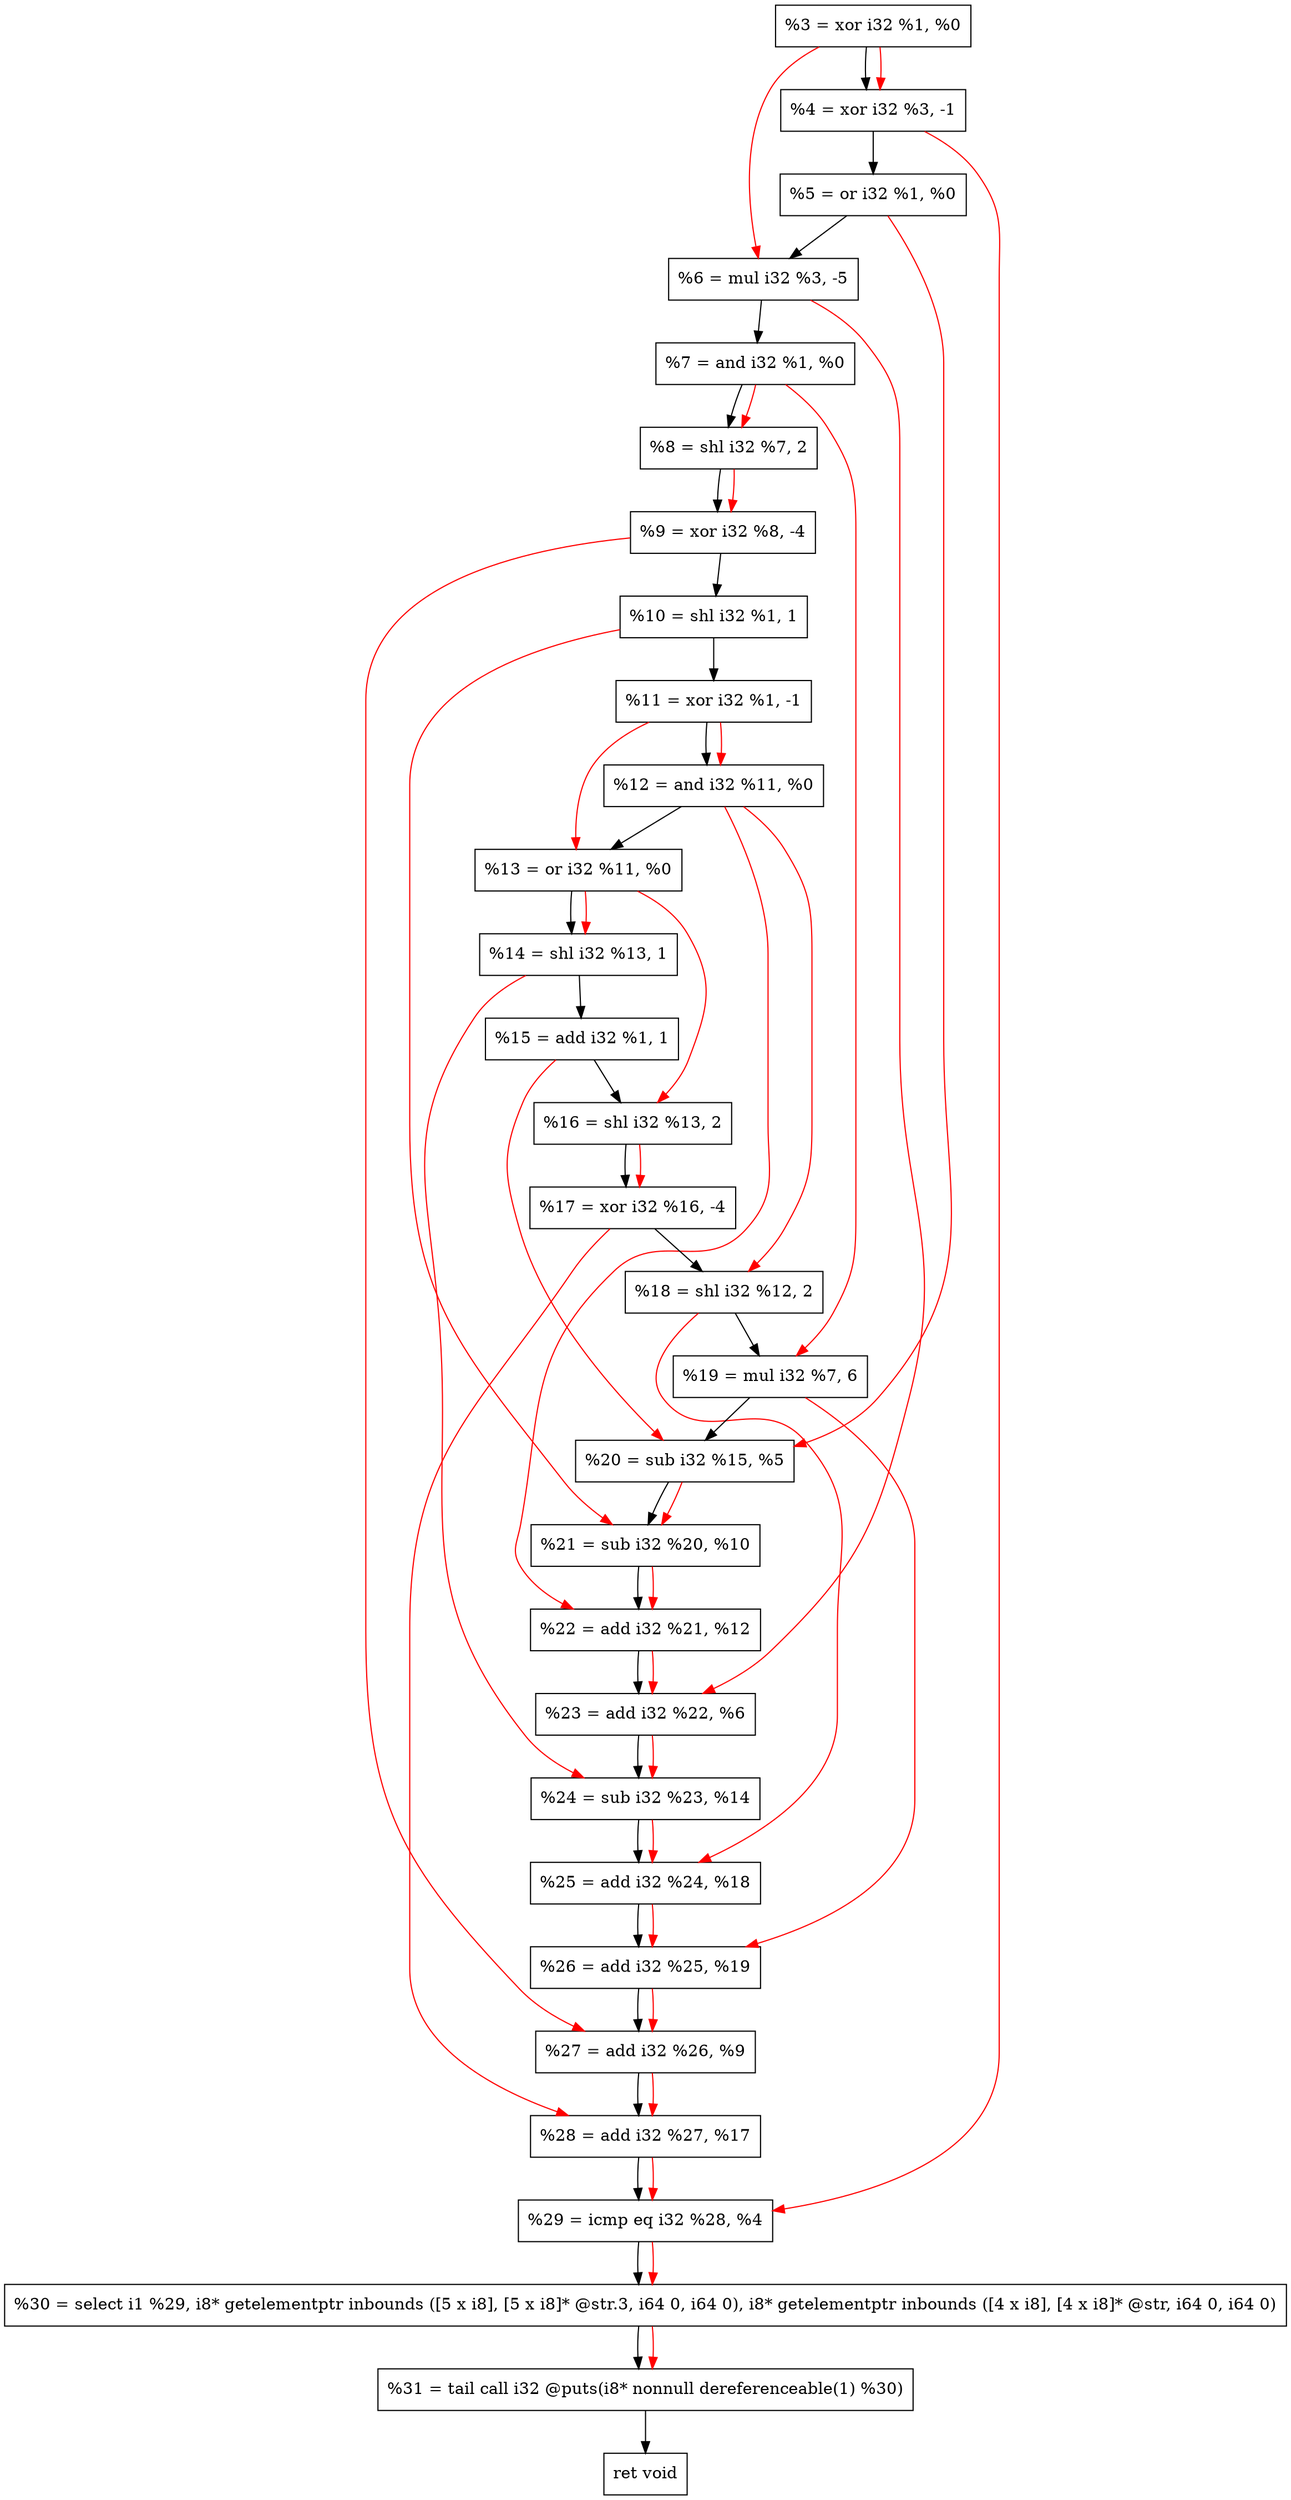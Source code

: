digraph "DFG for'crackme' function" {
	Node0xe745d0[shape=record, label="  %3 = xor i32 %1, %0"];
	Node0xe74c80[shape=record, label="  %4 = xor i32 %3, -1"];
	Node0xe74d40[shape=record, label="  %5 = or i32 %1, %0"];
	Node0xe74db0[shape=record, label="  %6 = mul i32 %3, -5"];
	Node0xe74e20[shape=record, label="  %7 = and i32 %1, %0"];
	Node0xe74ec0[shape=record, label="  %8 = shl i32 %7, 2"];
	Node0xe74f60[shape=record, label="  %9 = xor i32 %8, -4"];
	Node0xe75000[shape=record, label="  %10 = shl i32 %1, 1"];
	Node0xe75070[shape=record, label="  %11 = xor i32 %1, -1"];
	Node0xe750e0[shape=record, label="  %12 = and i32 %11, %0"];
	Node0xe75150[shape=record, label="  %13 = or i32 %11, %0"];
	Node0xe751c0[shape=record, label="  %14 = shl i32 %13, 1"];
	Node0xe75230[shape=record, label="  %15 = add i32 %1, 1"];
	Node0xe752a0[shape=record, label="  %16 = shl i32 %13, 2"];
	Node0xe75310[shape=record, label="  %17 = xor i32 %16, -4"];
	Node0xe75380[shape=record, label="  %18 = shl i32 %12, 2"];
	Node0xe75420[shape=record, label="  %19 = mul i32 %7, 6"];
	Node0xe75490[shape=record, label="  %20 = sub i32 %15, %5"];
	Node0xe75500[shape=record, label="  %21 = sub i32 %20, %10"];
	Node0xe75570[shape=record, label="  %22 = add i32 %21, %12"];
	Node0xe755e0[shape=record, label="  %23 = add i32 %22, %6"];
	Node0xe75650[shape=record, label="  %24 = sub i32 %23, %14"];
	Node0xe756c0[shape=record, label="  %25 = add i32 %24, %18"];
	Node0xe75730[shape=record, label="  %26 = add i32 %25, %19"];
	Node0xe757a0[shape=record, label="  %27 = add i32 %26, %9"];
	Node0xe75810[shape=record, label="  %28 = add i32 %27, %17"];
	Node0xe75880[shape=record, label="  %29 = icmp eq i32 %28, %4"];
	Node0xe15268[shape=record, label="  %30 = select i1 %29, i8* getelementptr inbounds ([5 x i8], [5 x i8]* @str.3, i64 0, i64 0), i8* getelementptr inbounds ([4 x i8], [4 x i8]* @str, i64 0, i64 0)"];
	Node0xe75d20[shape=record, label="  %31 = tail call i32 @puts(i8* nonnull dereferenceable(1) %30)"];
	Node0xe75d70[shape=record, label="  ret void"];
	Node0xe745d0 -> Node0xe74c80;
	Node0xe74c80 -> Node0xe74d40;
	Node0xe74d40 -> Node0xe74db0;
	Node0xe74db0 -> Node0xe74e20;
	Node0xe74e20 -> Node0xe74ec0;
	Node0xe74ec0 -> Node0xe74f60;
	Node0xe74f60 -> Node0xe75000;
	Node0xe75000 -> Node0xe75070;
	Node0xe75070 -> Node0xe750e0;
	Node0xe750e0 -> Node0xe75150;
	Node0xe75150 -> Node0xe751c0;
	Node0xe751c0 -> Node0xe75230;
	Node0xe75230 -> Node0xe752a0;
	Node0xe752a0 -> Node0xe75310;
	Node0xe75310 -> Node0xe75380;
	Node0xe75380 -> Node0xe75420;
	Node0xe75420 -> Node0xe75490;
	Node0xe75490 -> Node0xe75500;
	Node0xe75500 -> Node0xe75570;
	Node0xe75570 -> Node0xe755e0;
	Node0xe755e0 -> Node0xe75650;
	Node0xe75650 -> Node0xe756c0;
	Node0xe756c0 -> Node0xe75730;
	Node0xe75730 -> Node0xe757a0;
	Node0xe757a0 -> Node0xe75810;
	Node0xe75810 -> Node0xe75880;
	Node0xe75880 -> Node0xe15268;
	Node0xe15268 -> Node0xe75d20;
	Node0xe75d20 -> Node0xe75d70;
edge [color=red]
	Node0xe745d0 -> Node0xe74c80;
	Node0xe745d0 -> Node0xe74db0;
	Node0xe74e20 -> Node0xe74ec0;
	Node0xe74ec0 -> Node0xe74f60;
	Node0xe75070 -> Node0xe750e0;
	Node0xe75070 -> Node0xe75150;
	Node0xe75150 -> Node0xe751c0;
	Node0xe75150 -> Node0xe752a0;
	Node0xe752a0 -> Node0xe75310;
	Node0xe750e0 -> Node0xe75380;
	Node0xe74e20 -> Node0xe75420;
	Node0xe75230 -> Node0xe75490;
	Node0xe74d40 -> Node0xe75490;
	Node0xe75490 -> Node0xe75500;
	Node0xe75000 -> Node0xe75500;
	Node0xe75500 -> Node0xe75570;
	Node0xe750e0 -> Node0xe75570;
	Node0xe75570 -> Node0xe755e0;
	Node0xe74db0 -> Node0xe755e0;
	Node0xe755e0 -> Node0xe75650;
	Node0xe751c0 -> Node0xe75650;
	Node0xe75650 -> Node0xe756c0;
	Node0xe75380 -> Node0xe756c0;
	Node0xe756c0 -> Node0xe75730;
	Node0xe75420 -> Node0xe75730;
	Node0xe75730 -> Node0xe757a0;
	Node0xe74f60 -> Node0xe757a0;
	Node0xe757a0 -> Node0xe75810;
	Node0xe75310 -> Node0xe75810;
	Node0xe75810 -> Node0xe75880;
	Node0xe74c80 -> Node0xe75880;
	Node0xe75880 -> Node0xe15268;
	Node0xe15268 -> Node0xe75d20;
}
